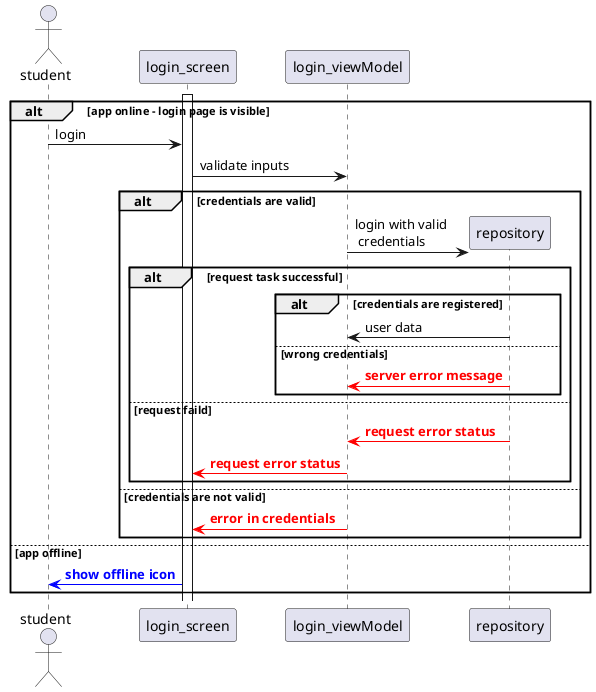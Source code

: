 @startuml
'https://plantuml.com/sequence-diagram



actor student as user
participant login_screen as view
participant login_viewModel as viewModel
participant repository  as repository

activate view
alt app online - login page is visible

    user->view : login
    view->viewModel :validate inputs

    alt credentials are valid
        viewModel->repository ** : login with valid \n credentials

        alt request task successful
            alt credentials are registered
                repository  ->viewModel  : user data
            else wrong credentials
                repository[#red]->viewModel :<font color=red><b>server error message

            end


        else request faild
            repository[#red]->viewModel :<font color=red><b>request error status
            viewModel[#red]->view :<font color=red><b>request error status

        end


    else credentials are not valid
        viewModel[#red]->view :<font color=red><b>error in credentials
    end

else app offline
    view[#blue]->user :<font color=blue><b>show offline icon
end



@enduml